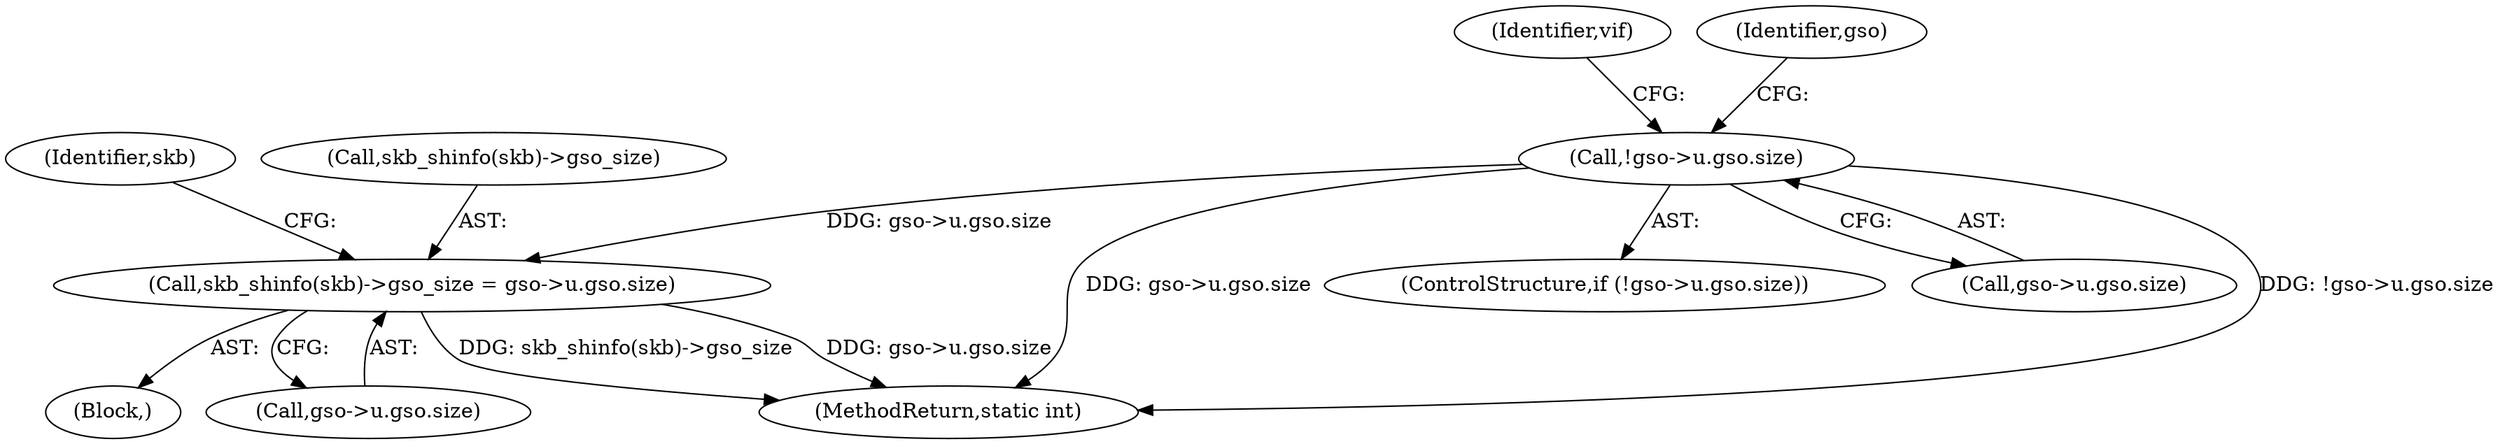 digraph "0_linux_48856286b64e4b66ec62b94e504d0b29c1ade664_1@pointer" {
"1000108" [label="(Call,!gso->u.gso.size)"];
"1000151" [label="(Call,skb_shinfo(skb)->gso_size = gso->u.gso.size)"];
"1000108" [label="(Call,!gso->u.gso.size)"];
"1000183" [label="(MethodReturn,static int)"];
"1000166" [label="(Identifier,skb)"];
"1000151" [label="(Call,skb_shinfo(skb)->gso_size = gso->u.gso.size)"];
"1000119" [label="(Identifier,vif)"];
"1000106" [label="(Block,)"];
"1000107" [label="(ControlStructure,if (!gso->u.gso.size))"];
"1000109" [label="(Call,gso->u.gso.size)"];
"1000156" [label="(Call,gso->u.gso.size)"];
"1000152" [label="(Call,skb_shinfo(skb)->gso_size)"];
"1000130" [label="(Identifier,gso)"];
"1000108" -> "1000107"  [label="AST: "];
"1000108" -> "1000109"  [label="CFG: "];
"1000109" -> "1000108"  [label="AST: "];
"1000119" -> "1000108"  [label="CFG: "];
"1000130" -> "1000108"  [label="CFG: "];
"1000108" -> "1000183"  [label="DDG: !gso->u.gso.size"];
"1000108" -> "1000183"  [label="DDG: gso->u.gso.size"];
"1000108" -> "1000151"  [label="DDG: gso->u.gso.size"];
"1000151" -> "1000106"  [label="AST: "];
"1000151" -> "1000156"  [label="CFG: "];
"1000152" -> "1000151"  [label="AST: "];
"1000156" -> "1000151"  [label="AST: "];
"1000166" -> "1000151"  [label="CFG: "];
"1000151" -> "1000183"  [label="DDG: skb_shinfo(skb)->gso_size"];
"1000151" -> "1000183"  [label="DDG: gso->u.gso.size"];
}
